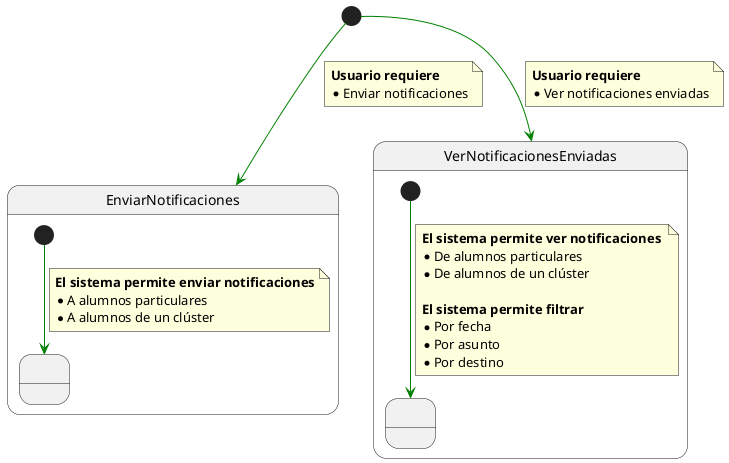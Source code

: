 @startuml GestionarNotificaciones



State EnviarNotificaciones{ 

  State state1 as " "

  [*] -[#green]-> state1

  note on link 
    <b>El sistema permite enviar notificaciones
    * A alumnos particulares
    * A alumnos de un clúster
  end note
 
} 

State VerNotificacionesEnviadas{ 

  State state2 as " "

  [*] -[#green]-> state2

  note on link 
    <b>El sistema permite ver notificaciones 
    * De alumnos particulares
    * De alumnos de un clúster

    <b>El sistema permite filtrar
    * Por fecha
    * Por asunto
    * Por destino
  end note

} 

[*]-[#green]-> EnviarNotificaciones

note on link
 <b>Usuario requiere
 * Enviar notificaciones
end note

[*]-[#green]-> VerNotificacionesEnviadas

note on link
 <b>Usuario requiere
 * Ver notificaciones enviadas
end note

@enduml
